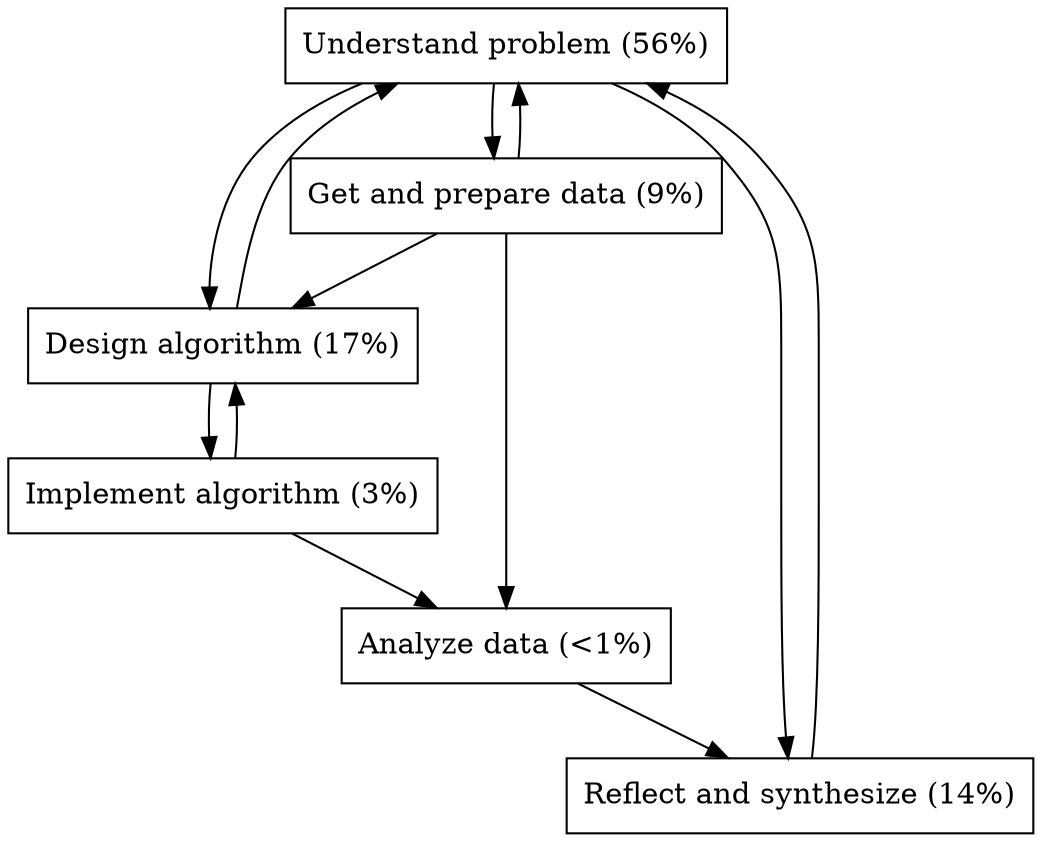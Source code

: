digraph {
	graph [bb="-106.36,-106.83,91.579,114.28"];
	node [label="\N",
		shape=box
	];
	1	 [height=0.5,
		label="Understand problem (56%)",
		pos="-92.363,96.096",
		width=1.7778];
	2	 [height=0.5,
		label="Get and prepare data (9%)",
		pos="130,96.284",
		width=1.1944];
	1 -> 2;
	3	 [height=0.5,
		label="Design algorithm (17%)",
		pos="35.579,38.87",
		width=1.5556];
	1 -> 3;
	6	 [height=0.5,
		label="Reflect and synthesize (14%)",
		pos="1.005,-88.826",
		width=0.77778];
	1 -> 6;
	2 -> 1;
	2 -> 3;
	2 -> 5;
	3 -> 1;
	4	 [height=0.5,
		label="Implement algorithm (3%)",
		pos="75.559,-18.627",
		width=0.625];
	3 -> 4;
	6 -> 1;
	4 -> 3;
	5	 [height=0.5,
		label="Analyze data (<1%)",
		pos="248.362,-50.796",
		width=0.86111];
	4 -> 5;
	5 -> 6;
}
